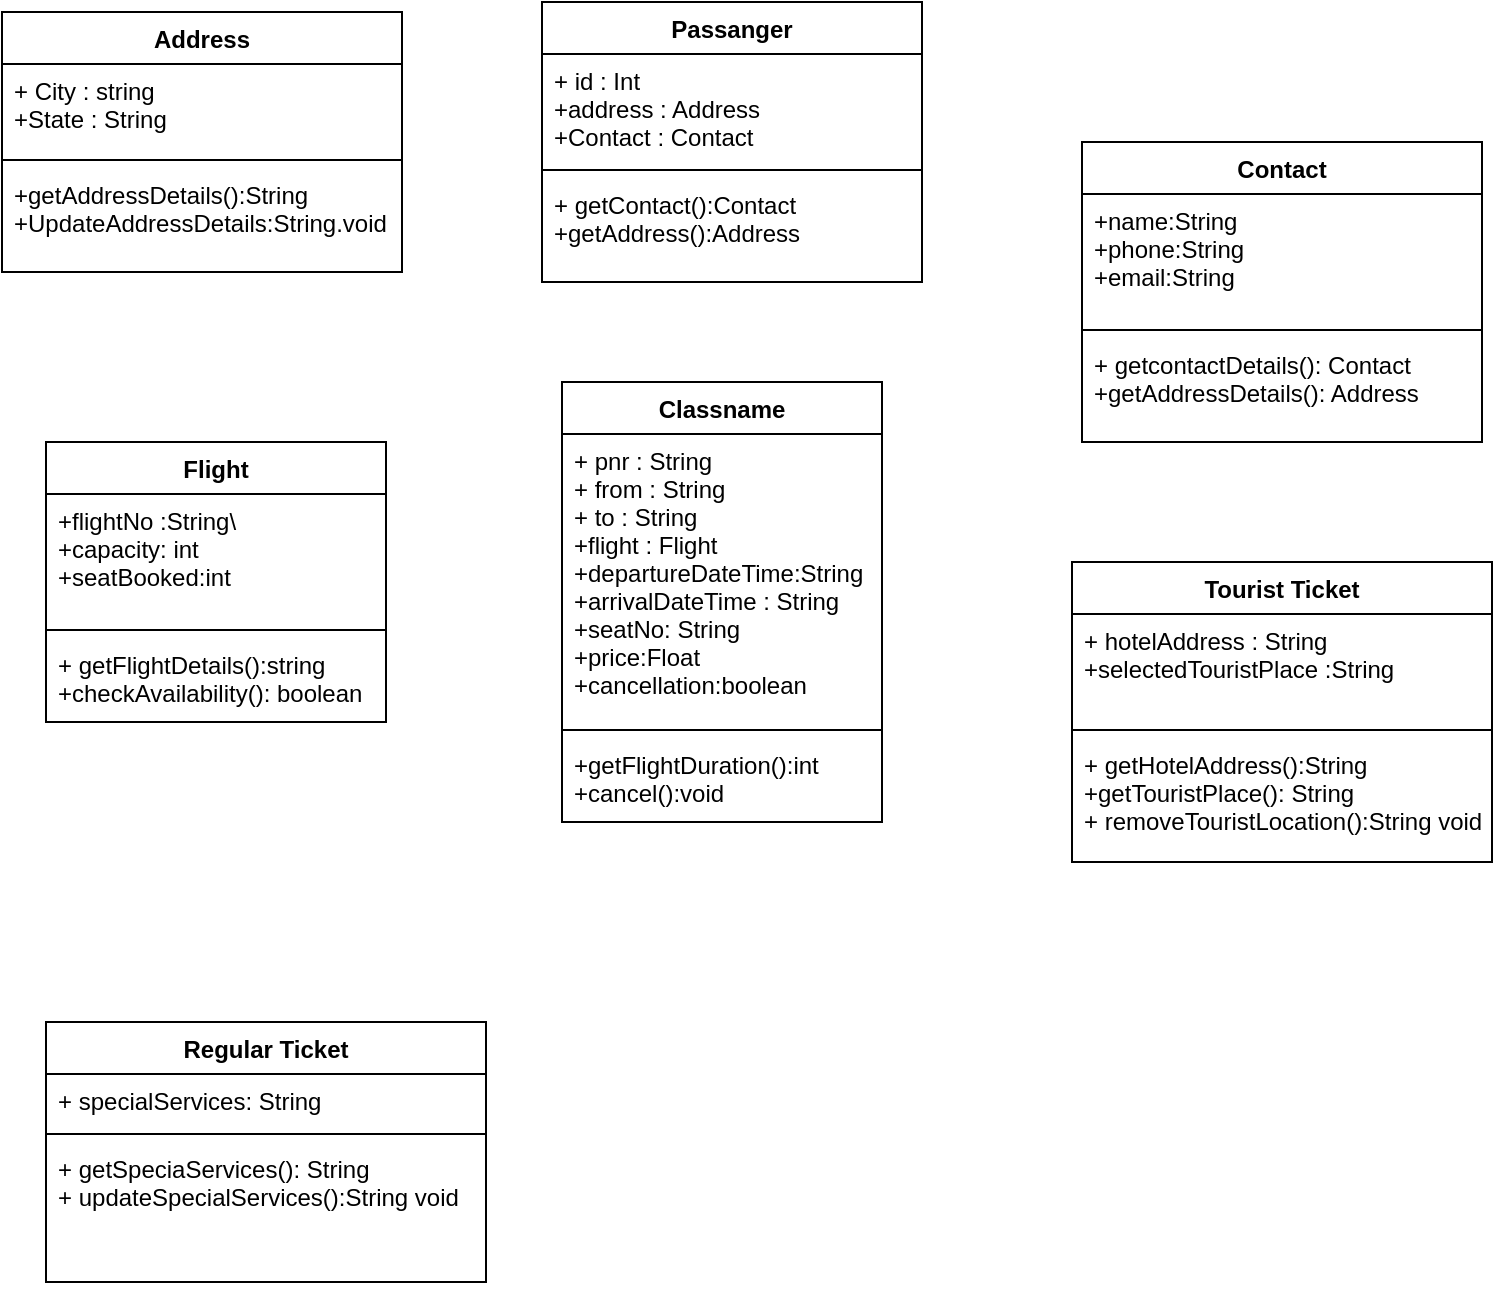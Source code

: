 <mxfile version="19.0.1" type="github">
  <diagram id="CFYQU3aXSemnN9mfyRZu" name="Page-1">
    <mxGraphModel dx="868" dy="482" grid="1" gridSize="10" guides="1" tooltips="1" connect="1" arrows="1" fold="1" page="1" pageScale="1" pageWidth="850" pageHeight="1100" math="0" shadow="0">
      <root>
        <mxCell id="0" />
        <mxCell id="1" parent="0" />
        <mxCell id="YULxTUnS-_DGTSKAkYLE-14" value="Passanger" style="swimlane;fontStyle=1;align=center;verticalAlign=top;childLayout=stackLayout;horizontal=1;startSize=26;horizontalStack=0;resizeParent=1;resizeParentMax=0;resizeLast=0;collapsible=1;marginBottom=0;" vertex="1" parent="1">
          <mxGeometry x="330" y="50" width="190" height="140" as="geometry" />
        </mxCell>
        <mxCell id="YULxTUnS-_DGTSKAkYLE-15" value="+ id : Int&#xa;+address : Address&#xa;+Contact : Contact" style="text;strokeColor=none;fillColor=none;align=left;verticalAlign=top;spacingLeft=4;spacingRight=4;overflow=hidden;rotatable=0;points=[[0,0.5],[1,0.5]];portConstraint=eastwest;" vertex="1" parent="YULxTUnS-_DGTSKAkYLE-14">
          <mxGeometry y="26" width="190" height="54" as="geometry" />
        </mxCell>
        <mxCell id="YULxTUnS-_DGTSKAkYLE-16" value="" style="line;strokeWidth=1;fillColor=none;align=left;verticalAlign=middle;spacingTop=-1;spacingLeft=3;spacingRight=3;rotatable=0;labelPosition=right;points=[];portConstraint=eastwest;" vertex="1" parent="YULxTUnS-_DGTSKAkYLE-14">
          <mxGeometry y="80" width="190" height="8" as="geometry" />
        </mxCell>
        <mxCell id="YULxTUnS-_DGTSKAkYLE-17" value="+ getContact():Contact&#xa;+getAddress():Address" style="text;strokeColor=none;fillColor=none;align=left;verticalAlign=top;spacingLeft=4;spacingRight=4;overflow=hidden;rotatable=0;points=[[0,0.5],[1,0.5]];portConstraint=eastwest;" vertex="1" parent="YULxTUnS-_DGTSKAkYLE-14">
          <mxGeometry y="88" width="190" height="52" as="geometry" />
        </mxCell>
        <mxCell id="YULxTUnS-_DGTSKAkYLE-18" value="Address" style="swimlane;fontStyle=1;align=center;verticalAlign=top;childLayout=stackLayout;horizontal=1;startSize=26;horizontalStack=0;resizeParent=1;resizeParentMax=0;resizeLast=0;collapsible=1;marginBottom=0;" vertex="1" parent="1">
          <mxGeometry x="60" y="55" width="200" height="130" as="geometry" />
        </mxCell>
        <mxCell id="YULxTUnS-_DGTSKAkYLE-19" value="+ City : string&#xa;+State : String" style="text;strokeColor=none;fillColor=none;align=left;verticalAlign=top;spacingLeft=4;spacingRight=4;overflow=hidden;rotatable=0;points=[[0,0.5],[1,0.5]];portConstraint=eastwest;" vertex="1" parent="YULxTUnS-_DGTSKAkYLE-18">
          <mxGeometry y="26" width="200" height="44" as="geometry" />
        </mxCell>
        <mxCell id="YULxTUnS-_DGTSKAkYLE-20" value="" style="line;strokeWidth=1;fillColor=none;align=left;verticalAlign=middle;spacingTop=-1;spacingLeft=3;spacingRight=3;rotatable=0;labelPosition=right;points=[];portConstraint=eastwest;" vertex="1" parent="YULxTUnS-_DGTSKAkYLE-18">
          <mxGeometry y="70" width="200" height="8" as="geometry" />
        </mxCell>
        <mxCell id="YULxTUnS-_DGTSKAkYLE-21" value="+getAddressDetails():String&#xa;+UpdateAddressDetails:String.void" style="text;strokeColor=none;fillColor=none;align=left;verticalAlign=top;spacingLeft=4;spacingRight=4;overflow=hidden;rotatable=0;points=[[0,0.5],[1,0.5]];portConstraint=eastwest;" vertex="1" parent="YULxTUnS-_DGTSKAkYLE-18">
          <mxGeometry y="78" width="200" height="52" as="geometry" />
        </mxCell>
        <mxCell id="YULxTUnS-_DGTSKAkYLE-26" value="Contact" style="swimlane;fontStyle=1;align=center;verticalAlign=top;childLayout=stackLayout;horizontal=1;startSize=26;horizontalStack=0;resizeParent=1;resizeParentMax=0;resizeLast=0;collapsible=1;marginBottom=0;" vertex="1" parent="1">
          <mxGeometry x="600" y="120" width="200" height="150" as="geometry" />
        </mxCell>
        <mxCell id="YULxTUnS-_DGTSKAkYLE-27" value="+name:String&#xa;+phone:String&#xa;+email:String" style="text;strokeColor=none;fillColor=none;align=left;verticalAlign=top;spacingLeft=4;spacingRight=4;overflow=hidden;rotatable=0;points=[[0,0.5],[1,0.5]];portConstraint=eastwest;" vertex="1" parent="YULxTUnS-_DGTSKAkYLE-26">
          <mxGeometry y="26" width="200" height="64" as="geometry" />
        </mxCell>
        <mxCell id="YULxTUnS-_DGTSKAkYLE-28" value="" style="line;strokeWidth=1;fillColor=none;align=left;verticalAlign=middle;spacingTop=-1;spacingLeft=3;spacingRight=3;rotatable=0;labelPosition=right;points=[];portConstraint=eastwest;" vertex="1" parent="YULxTUnS-_DGTSKAkYLE-26">
          <mxGeometry y="90" width="200" height="8" as="geometry" />
        </mxCell>
        <mxCell id="YULxTUnS-_DGTSKAkYLE-29" value="+ getcontactDetails(): Contact&#xa;+getAddressDetails(): Address" style="text;strokeColor=none;fillColor=none;align=left;verticalAlign=top;spacingLeft=4;spacingRight=4;overflow=hidden;rotatable=0;points=[[0,0.5],[1,0.5]];portConstraint=eastwest;" vertex="1" parent="YULxTUnS-_DGTSKAkYLE-26">
          <mxGeometry y="98" width="200" height="52" as="geometry" />
        </mxCell>
        <mxCell id="YULxTUnS-_DGTSKAkYLE-30" value="Classname" style="swimlane;fontStyle=1;align=center;verticalAlign=top;childLayout=stackLayout;horizontal=1;startSize=26;horizontalStack=0;resizeParent=1;resizeParentMax=0;resizeLast=0;collapsible=1;marginBottom=0;" vertex="1" parent="1">
          <mxGeometry x="340" y="240" width="160" height="220" as="geometry" />
        </mxCell>
        <mxCell id="YULxTUnS-_DGTSKAkYLE-31" value="+ pnr : String&#xa;+ from : String&#xa;+ to : String&#xa;+flight : Flight&#xa;+departureDateTime:String&#xa;+arrivalDateTime : String&#xa;+seatNo: String&#xa;+price:Float&#xa;+cancellation:boolean" style="text;strokeColor=none;fillColor=none;align=left;verticalAlign=top;spacingLeft=4;spacingRight=4;overflow=hidden;rotatable=0;points=[[0,0.5],[1,0.5]];portConstraint=eastwest;" vertex="1" parent="YULxTUnS-_DGTSKAkYLE-30">
          <mxGeometry y="26" width="160" height="144" as="geometry" />
        </mxCell>
        <mxCell id="YULxTUnS-_DGTSKAkYLE-32" value="" style="line;strokeWidth=1;fillColor=none;align=left;verticalAlign=middle;spacingTop=-1;spacingLeft=3;spacingRight=3;rotatable=0;labelPosition=right;points=[];portConstraint=eastwest;" vertex="1" parent="YULxTUnS-_DGTSKAkYLE-30">
          <mxGeometry y="170" width="160" height="8" as="geometry" />
        </mxCell>
        <mxCell id="YULxTUnS-_DGTSKAkYLE-33" value="+getFlightDuration():int&#xa;+cancel():void" style="text;strokeColor=none;fillColor=none;align=left;verticalAlign=top;spacingLeft=4;spacingRight=4;overflow=hidden;rotatable=0;points=[[0,0.5],[1,0.5]];portConstraint=eastwest;" vertex="1" parent="YULxTUnS-_DGTSKAkYLE-30">
          <mxGeometry y="178" width="160" height="42" as="geometry" />
        </mxCell>
        <mxCell id="YULxTUnS-_DGTSKAkYLE-34" value="Regular Ticket" style="swimlane;fontStyle=1;align=center;verticalAlign=top;childLayout=stackLayout;horizontal=1;startSize=26;horizontalStack=0;resizeParent=1;resizeParentMax=0;resizeLast=0;collapsible=1;marginBottom=0;" vertex="1" parent="1">
          <mxGeometry x="82" y="560" width="220" height="130" as="geometry" />
        </mxCell>
        <mxCell id="YULxTUnS-_DGTSKAkYLE-35" value="+ specialServices: String" style="text;strokeColor=none;fillColor=none;align=left;verticalAlign=top;spacingLeft=4;spacingRight=4;overflow=hidden;rotatable=0;points=[[0,0.5],[1,0.5]];portConstraint=eastwest;" vertex="1" parent="YULxTUnS-_DGTSKAkYLE-34">
          <mxGeometry y="26" width="220" height="26" as="geometry" />
        </mxCell>
        <mxCell id="YULxTUnS-_DGTSKAkYLE-36" value="" style="line;strokeWidth=1;fillColor=none;align=left;verticalAlign=middle;spacingTop=-1;spacingLeft=3;spacingRight=3;rotatable=0;labelPosition=right;points=[];portConstraint=eastwest;" vertex="1" parent="YULxTUnS-_DGTSKAkYLE-34">
          <mxGeometry y="52" width="220" height="8" as="geometry" />
        </mxCell>
        <mxCell id="YULxTUnS-_DGTSKAkYLE-37" value="+ getSpeciaServices(): String&#xa;+ updateSpecialServices():String void" style="text;strokeColor=none;fillColor=none;align=left;verticalAlign=top;spacingLeft=4;spacingRight=4;overflow=hidden;rotatable=0;points=[[0,0.5],[1,0.5]];portConstraint=eastwest;" vertex="1" parent="YULxTUnS-_DGTSKAkYLE-34">
          <mxGeometry y="60" width="220" height="70" as="geometry" />
        </mxCell>
        <mxCell id="YULxTUnS-_DGTSKAkYLE-38" value="Tourist Ticket" style="swimlane;fontStyle=1;align=center;verticalAlign=top;childLayout=stackLayout;horizontal=1;startSize=26;horizontalStack=0;resizeParent=1;resizeParentMax=0;resizeLast=0;collapsible=1;marginBottom=0;" vertex="1" parent="1">
          <mxGeometry x="595" y="330" width="210" height="150" as="geometry" />
        </mxCell>
        <mxCell id="YULxTUnS-_DGTSKAkYLE-39" value="+ hotelAddress : String&#xa;+selectedTouristPlace :String" style="text;strokeColor=none;fillColor=none;align=left;verticalAlign=top;spacingLeft=4;spacingRight=4;overflow=hidden;rotatable=0;points=[[0,0.5],[1,0.5]];portConstraint=eastwest;" vertex="1" parent="YULxTUnS-_DGTSKAkYLE-38">
          <mxGeometry y="26" width="210" height="54" as="geometry" />
        </mxCell>
        <mxCell id="YULxTUnS-_DGTSKAkYLE-40" value="" style="line;strokeWidth=1;fillColor=none;align=left;verticalAlign=middle;spacingTop=-1;spacingLeft=3;spacingRight=3;rotatable=0;labelPosition=right;points=[];portConstraint=eastwest;" vertex="1" parent="YULxTUnS-_DGTSKAkYLE-38">
          <mxGeometry y="80" width="210" height="8" as="geometry" />
        </mxCell>
        <mxCell id="YULxTUnS-_DGTSKAkYLE-41" value="+ getHotelAddress():String&#xa;+getTouristPlace(): String&#xa;+ removeTouristLocation():String void" style="text;strokeColor=none;fillColor=none;align=left;verticalAlign=top;spacingLeft=4;spacingRight=4;overflow=hidden;rotatable=0;points=[[0,0.5],[1,0.5]];portConstraint=eastwest;" vertex="1" parent="YULxTUnS-_DGTSKAkYLE-38">
          <mxGeometry y="88" width="210" height="62" as="geometry" />
        </mxCell>
        <mxCell id="YULxTUnS-_DGTSKAkYLE-42" value="Flight" style="swimlane;fontStyle=1;align=center;verticalAlign=top;childLayout=stackLayout;horizontal=1;startSize=26;horizontalStack=0;resizeParent=1;resizeParentMax=0;resizeLast=0;collapsible=1;marginBottom=0;" vertex="1" parent="1">
          <mxGeometry x="82" y="270" width="170" height="140" as="geometry" />
        </mxCell>
        <mxCell id="YULxTUnS-_DGTSKAkYLE-43" value="+flightNo :String\&#xa;+capacity: int&#xa;+seatBooked:int" style="text;strokeColor=none;fillColor=none;align=left;verticalAlign=top;spacingLeft=4;spacingRight=4;overflow=hidden;rotatable=0;points=[[0,0.5],[1,0.5]];portConstraint=eastwest;" vertex="1" parent="YULxTUnS-_DGTSKAkYLE-42">
          <mxGeometry y="26" width="170" height="64" as="geometry" />
        </mxCell>
        <mxCell id="YULxTUnS-_DGTSKAkYLE-44" value="" style="line;strokeWidth=1;fillColor=none;align=left;verticalAlign=middle;spacingTop=-1;spacingLeft=3;spacingRight=3;rotatable=0;labelPosition=right;points=[];portConstraint=eastwest;" vertex="1" parent="YULxTUnS-_DGTSKAkYLE-42">
          <mxGeometry y="90" width="170" height="8" as="geometry" />
        </mxCell>
        <mxCell id="YULxTUnS-_DGTSKAkYLE-45" value="+ getFlightDetails():string&#xa;+checkAvailability(): boolean" style="text;strokeColor=none;fillColor=none;align=left;verticalAlign=top;spacingLeft=4;spacingRight=4;overflow=hidden;rotatable=0;points=[[0,0.5],[1,0.5]];portConstraint=eastwest;" vertex="1" parent="YULxTUnS-_DGTSKAkYLE-42">
          <mxGeometry y="98" width="170" height="42" as="geometry" />
        </mxCell>
      </root>
    </mxGraphModel>
  </diagram>
</mxfile>
